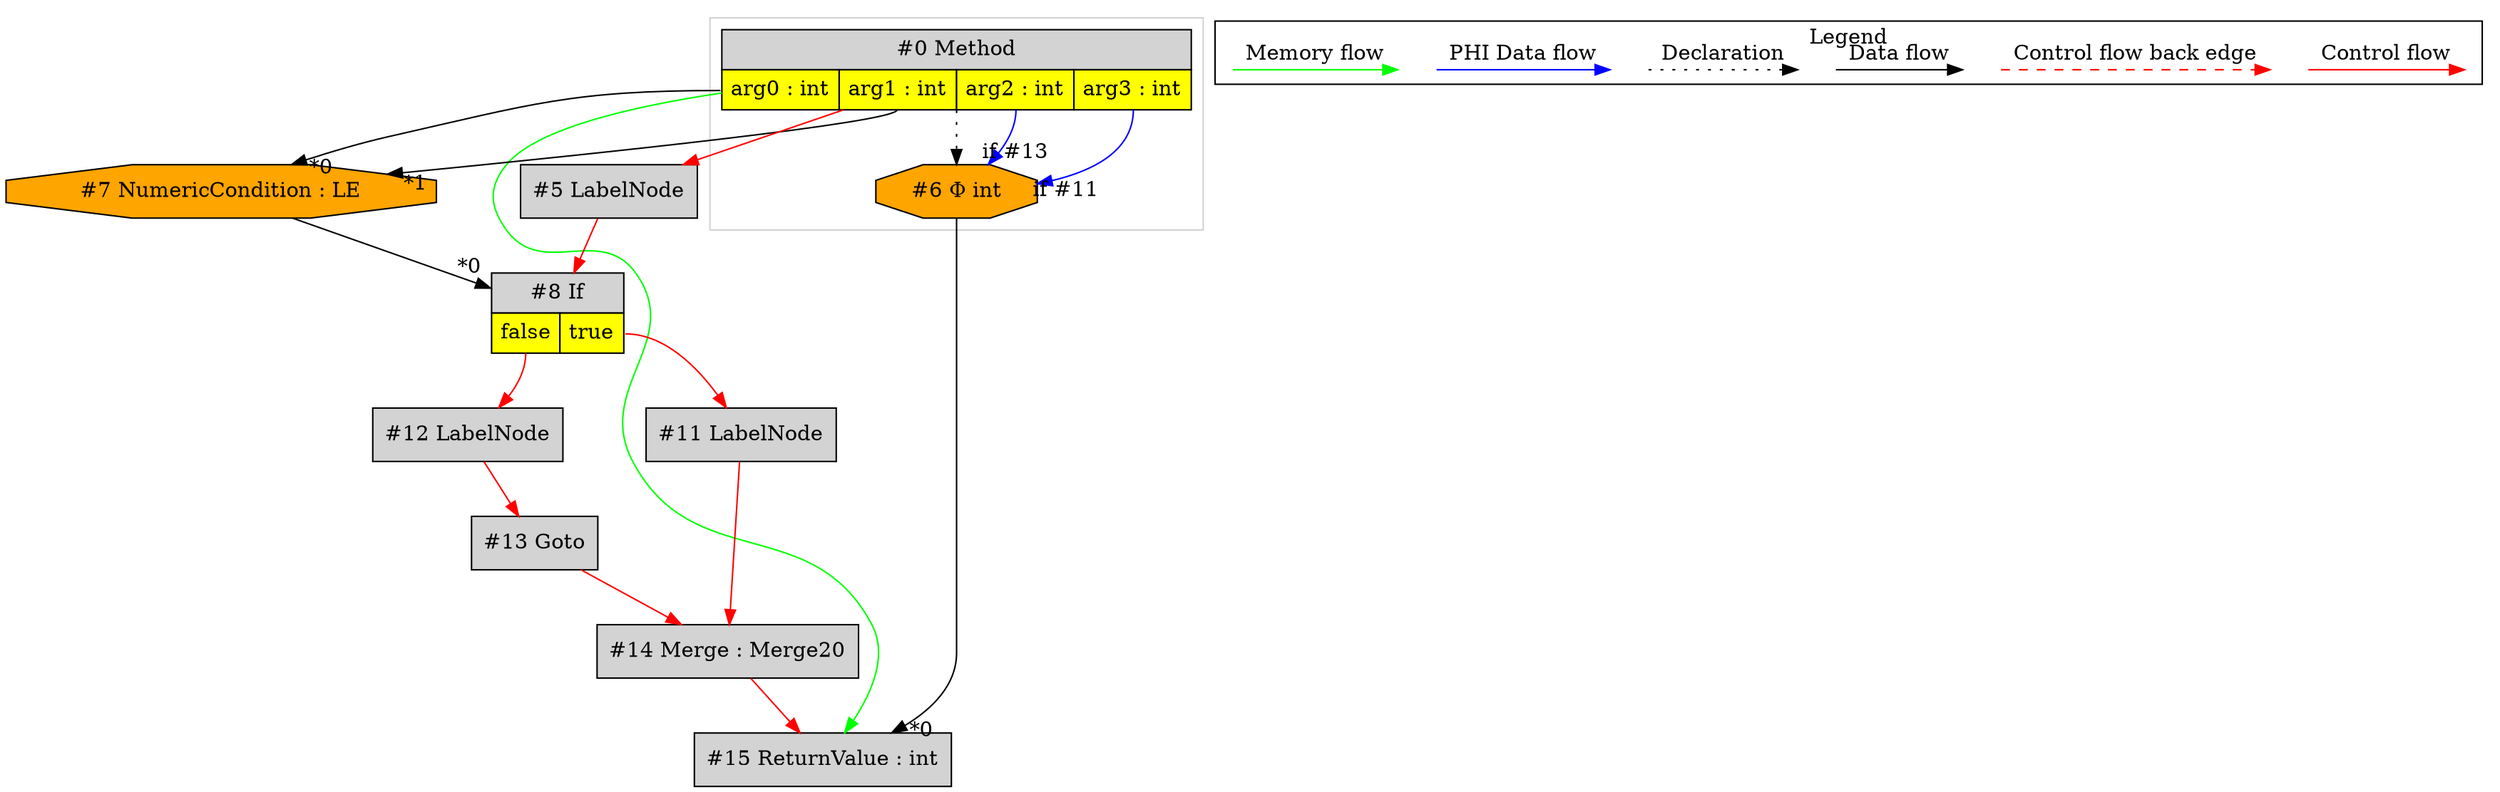 digraph {
 ordering="in";
 node0[margin="0", label=<<table border="0" cellborder="1" cellspacing="0" cellpadding="5"><tr><td colspan="4">#0 Method</td></tr><tr><td port="prj3" bgcolor="yellow">arg0 : int</td><td port="prj2" bgcolor="yellow">arg1 : int</td><td port="prj1" bgcolor="yellow">arg2 : int</td><td port="prj4" bgcolor="yellow">arg3 : int</td></tr></table>>,shape=none, fillcolor=lightgrey, style=filled];
 node6[label="#6 Φ int",shape=octagon, fillcolor=orange, style=filled];
 node0 -> node6[style=dotted];
 node0:prj1 -> node6[headlabel="if #13", labeldistance=2, color=blue, constraint=false];
 node0:prj4 -> node6[headlabel="if #11", labeldistance=2, color=blue, constraint=false];
 node15[label="#15 ReturnValue : int",shape=box, fillcolor=lightgrey, style=filled];
 node6 -> node15[headlabel="*0", labeldistance=2];
 node14 -> node15[labeldistance=2, color=red, fontcolor=red];
 node0 -> node15[labeldistance=2, color=green, constraint=false];
 node14[label="#14 Merge : Merge20",shape=box, fillcolor=lightgrey, style=filled];
 node13 -> node14[labeldistance=2, color=red, fontcolor=red];
 node11 -> node14[labeldistance=2, color=red, fontcolor=red];
 node11[label="#11 LabelNode",shape=box, fillcolor=lightgrey, style=filled];
 node8:prj9 -> node11[labeldistance=2, color=red, fontcolor=red];
 node8[margin="0", label=<<table border="0" cellborder="1" cellspacing="0" cellpadding="5"><tr><td colspan="2">#8 If</td></tr><tr><td port="prj10" bgcolor="yellow">false</td><td port="prj9" bgcolor="yellow">true</td></tr></table>>,shape=none, fillcolor=lightgrey, style=filled];
 node7 -> node8[headlabel="*0", labeldistance=2];
 node5 -> node8[labeldistance=2, color=red, fontcolor=red];
 node5[label="#5 LabelNode",shape=box, fillcolor=lightgrey, style=filled];
 node0 -> node5[labeldistance=2, color=red, fontcolor=red];
 node7[label="#7 NumericCondition : LE",shape=octagon, fillcolor=orange, style=filled];
 node0:prj3 -> node7[headlabel="*0", labeldistance=2];
 node0:prj2 -> node7[headlabel="*1", labeldistance=2];
 node12[label="#12 LabelNode",shape=box, fillcolor=lightgrey, style=filled];
 node8:prj10 -> node12[labeldistance=2, color=red, fontcolor=red];
 node13[label="#13 Goto",shape=box, fillcolor=lightgrey, style=filled];
 node12 -> node13[labeldistance=2, color=red, fontcolor=red];
 subgraph cluster_0 {
  color=lightgray;
  node0;
  node6;
 }
 subgraph cluster_000 {
  label = "Legend";
  node [shape=point]
  {
   rank=same;
   c0 [style = invis];
   c1 [style = invis];
   c2 [style = invis];
   c3 [style = invis];
   d0 [style = invis];
   d1 [style = invis];
   d2 [style = invis];
   d3 [style = invis];
   d4 [style = invis];
   d5 [style = invis];
   d6 [style = invis];
   d7 [style = invis];
  }
  c0 -> c1 [label="Control flow", style=solid, color=red]
  c2 -> c3 [label="Control flow back edge", style=dashed, color=red]
  d0 -> d1 [label="Data flow"]
  d2 -> d3 [label="Declaration", style=dotted]
  d4 -> d5 [label="PHI Data flow", color=blue]
  d6 -> d7 [label="Memory flow", color=green]
 }

}
